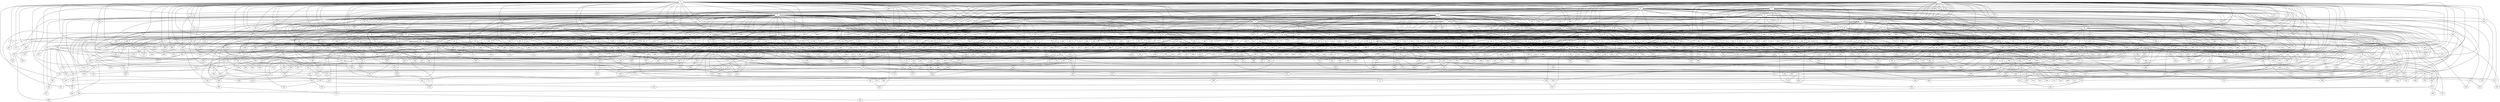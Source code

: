 graph g {0;1;2;3;4;5;6;7;8;9;10;11;12;13;14;15;16;17;18;19;20;21;22;23;24;25;26;27;28;29;30;31;32;33;34;35;36;37;38;39;40;41;42;43;44;45;46;47;48;49;50;51;52;53;54;55;56;57;58;59;60;61;62;63;64;65;66;67;68;69;70;71;72;73;74;75;76;77;78;79;80;81;82;83;84;85;86;87;88;89;90;91;92;93;94;95;96;97;98;99;100;101;102;103;104;105;106;107;108;109;110;111;112;113;114;115;116;117;118;119;120;121;122;123;124;125;126;127;128;129;130;131;132;133;134;135;136;137;138;139;140;141;142;143;144;145;146;147;148;149;150;151;152;153;154;155;156;157;158;159;160;161;162;163;164;165;166;167;168;169;170;171;172;173;174;175;176;177;178;179;180;181;182;183;184;185;186;187;188;189;190;191;192;193;194;195;196;197;198;199;200;201;202;203;204;205;206;207;208;209;210;211;212;213;214;215;216;217;218;219;220;221;222;223;224;225;226;227;228;229;230;231;232;233;234;235;236;237;238;239;240;241;242;243;244;245;246;247;248;249;250;251;252;253;254;255;256;257;258;259;260;261;262;263;264;265;266;267;268;269;270;271;272;273;274;275;276;277;278;279;280;281;282;283;284;285;286;287;288;289;290;291;292;293;294;295;296;297;298;299;300;301;302;303;304;305;306;307;308;309;310;311;312;313;314;315;316;317;318;319;320;321;322;323;324;325;326;327;328;329;330;331;332;333;334;335;336;337;338;339;340;341;342;343;344;345;346;347;348;349;350;351;352;353;354;355;356;357;358;359;360;361;362;363;364;365;366;367;368;369;370;371;372;373;374;375;376;377;378;379;380;381;382;383;384;385;386;387;388;389;390;391;392;393;394;395;396;397;398;399;400;401;402;403;404;405;406;407;408;409;410;411;412;413;414;415;416;417;418;419;420;421;422;423;424;425;426;427;428;429;430;431;432;433;434;435;436;437;438;439;440;441;442;443;444;445;446;447;448;449;450;451;452;453;454;455;456;457;458;459;460;461;462;463;464;465;466;467;468;469;470;471;472;473;474;475;476;477;478;479;480;481;482;483;484;485;486;487;488;489;490;491;492;493;494;495;496;497;498;499;500;501;502;503;504;505;506;507;508;509;510;511;512;513;514;515;516;517;518;519;520;521;522;523;524;525;526;527;528;529;530;531;532;533;534;535;536;537;538;539;540;541;542;543;544;545;546;547;548;549;550;551;552;553;554;555;556;557;558;559;560;561;562;563;564;565;566;567;568;569;570;571;572;573;574;575;576;577;578;579;580;581;582;583;584;585;586;587;588;589;590;591;592;593;594;595;596;597;598;599;600;601;602;603;604;605;606;607;608;609;610;611;612;613;614;615;616;617;618;619;620;621;622;623;624;625;626;627;628;629;630;631;632;633;634;635;636;637;638;639;640;641;642;643;644;645;646;647;648;649;650;651;652;653;654;655;656;657;658;659;660;661;662;663;664;665;666;667;668;669;670;671;672;673;674;675;676;677;678;679;680;681;682;683;684;685;686;687;688;689;690;691;692;693;694;695;696;697;698;699;700;701;702;703;704;705;706;707;708;709;710;711;712;713;714;715;716;717;718;719;720;721;722;723;724;725;726;727;728;729;730;731;732;733;734;735;736;737;738;739;740;741;742;743;744;745;746;747;748;749;750;751;752;753;754;755;756;757;758;759;760;761;762;763;764;765;766;767;768;769;770;771;772;773;774;775;776;777;778;779;780;781;782;783;784;785;786;787;788;789;790;791;792;793;794;795;796;797;798;799;800;801;802;803;804;805;806;807;808;809;810;811;812;813;814;815;816;817;818;819;820;821;822;823;824;825;826;827;828;829;830;831;832;833;834;835;836;837;838;839;840;841;842;843;844;845;846;847;848;849;850;851;852;853;854;855;856;857;858;859;860;861;862;863;864;865;866;867;868;869;870;871;872;873;874;875;876;877;878;879;880;881;882;883;884;885;886;887;888;889;890;891;892;893;894;895;896;897;898;899;900;901;902;903;904;905;906;907;908;909;910;911;912;913;914;915;916;917;918;919;920;921;922;923;924;925;926;927;928;929;930;931;932;933;934;935;936;937;938;939;940;941;942;943;944;945;946;947;948;949;950;951;952;953;954;955;956;957;958;959;960;961;962;963;964;965;966;967;968;969;970;971;972;973;974;975;976;977;978;979;980;981;982;983;984;985;986;987;988;989;990;991;992;993;994;995;996;997;998;999;0 -- 2;0 -- 3;0 -- 4;0 -- 5;0 -- 6;0 -- 8;0 -- 9;0 -- 10;0 -- 11;0 -- 14;0 -- 15;0 -- 19;0 -- 22;0 -- 24;0 -- 28;0 -- 30;0 -- 31;0 -- 34;0 -- 46;0 -- 50;0 -- 55;0 -- 69;0 -- 74;0 -- 77;0 -- 85;0 -- 86;0 -- 91;0 -- 97;0 -- 105;0 -- 110;0 -- 116;0 -- 122;0 -- 125;0 -- 133;0 -- 135;0 -- 138;0 -- 142;0 -- 149;0 -- 186;0 -- 188;0 -- 245;0 -- 263;0 -- 269;0 -- 288;0 -- 297;0 -- 307;0 -- 315;0 -- 346;0 -- 347;0 -- 361;0 -- 399;0 -- 409;0 -- 429;0 -- 446;0 -- 450;0 -- 469;0 -- 487;0 -- 505;0 -- 509;0 -- 538;0 -- 547;0 -- 578;0 -- 634;0 -- 679;0 -- 717;0 -- 718;0 -- 723;0 -- 734;0 -- 738;0 -- 740;0 -- 751;0 -- 763;0 -- 791;0 -- 865;0 -- 868;0 -- 901;0 -- 904;1 -- 2;1 -- 3;1 -- 8;1 -- 11;1 -- 18;1 -- 25;1 -- 26;1 -- 27;1 -- 29;1 -- 38;1 -- 40;1 -- 60;1 -- 67;1 -- 88;1 -- 93;1 -- 94;1 -- 101;1 -- 114;1 -- 125;1 -- 127;1 -- 128;1 -- 133;1 -- 135;1 -- 139;1 -- 151;1 -- 152;1 -- 159;1 -- 163;1 -- 169;1 -- 178;1 -- 193;1 -- 213;1 -- 232;1 -- 247;1 -- 251;1 -- 256;1 -- 258;1 -- 269;1 -- 279;1 -- 319;1 -- 320;1 -- 403;1 -- 405;1 -- 410;1 -- 411;1 -- 441;1 -- 454;1 -- 470;1 -- 516;1 -- 521;1 -- 533;1 -- 578;1 -- 644;1 -- 648;1 -- 718;1 -- 728;1 -- 783;1 -- 837;1 -- 871;1 -- 979;1 -- 985;2 -- 4;2 -- 5;2 -- 7;2 -- 29;2 -- 35;2 -- 43;2 -- 45;2 -- 57;2 -- 74;2 -- 92;2 -- 96;2 -- 129;2 -- 176;2 -- 178;2 -- 192;2 -- 242;2 -- 251;2 -- 297;2 -- 343;2 -- 362;2 -- 422;2 -- 532;2 -- 533;2 -- 590;2 -- 665;2 -- 701;2 -- 802;2 -- 817;2 -- 820;2 -- 828;2 -- 854;2 -- 890;2 -- 968;3 -- 10;3 -- 16;3 -- 19;3 -- 26;3 -- 40;3 -- 56;3 -- 62;3 -- 63;3 -- 66;3 -- 76;3 -- 81;3 -- 83;3 -- 99;3 -- 110;3 -- 132;3 -- 140;3 -- 165;3 -- 171;3 -- 196;3 -- 205;3 -- 276;3 -- 280;3 -- 282;3 -- 285;3 -- 313;3 -- 354;3 -- 397;3 -- 422;3 -- 439;3 -- 513;3 -- 608;3 -- 654;3 -- 690;3 -- 694;3 -- 792;3 -- 831;3 -- 834;3 -- 855;3 -- 875;4 -- 6;4 -- 7;4 -- 18;4 -- 21;4 -- 24;4 -- 34;4 -- 39;4 -- 48;4 -- 57;4 -- 65;4 -- 69;4 -- 70;4 -- 71;4 -- 72;4 -- 82;4 -- 84;4 -- 92;4 -- 104;4 -- 112;4 -- 120;4 -- 123;4 -- 136;4 -- 141;4 -- 152;4 -- 153;4 -- 166;4 -- 177;4 -- 180;4 -- 184;4 -- 208;4 -- 238;4 -- 246;4 -- 273;4 -- 304;4 -- 309;4 -- 321;4 -- 360;4 -- 364;4 -- 367;4 -- 370;4 -- 374;4 -- 416;4 -- 431;4 -- 441;4 -- 486;4 -- 495;4 -- 517;4 -- 544;4 -- 555;4 -- 570;4 -- 575;4 -- 577;4 -- 602;4 -- 615;4 -- 619;4 -- 657;4 -- 663;4 -- 669;4 -- 673;4 -- 674;4 -- 675;4 -- 693;4 -- 708;4 -- 714;4 -- 719;4 -- 762;4 -- 773;4 -- 780;4 -- 781;4 -- 782;4 -- 806;4 -- 820;4 -- 822;4 -- 826;4 -- 840;4 -- 861;4 -- 870;4 -- 879;4 -- 962;4 -- 964;4 -- 986;5 -- 14;5 -- 30;5 -- 90;5 -- 185;5 -- 642;5 -- 853;6 -- 12;6 -- 83;6 -- 106;6 -- 115;6 -- 124;6 -- 164;6 -- 454;6 -- 471;6 -- 698;6 -- 763;7 -- 15;7 -- 43;7 -- 76;7 -- 98;7 -- 191;7 -- 248;7 -- 283;7 -- 291;7 -- 806;7 -- 888;7 -- 893;7 -- 896;8 -- 9;8 -- 12;8 -- 20;8 -- 23;8 -- 33;8 -- 44;8 -- 51;8 -- 67;8 -- 94;8 -- 95;8 -- 107;8 -- 109;8 -- 111;8 -- 137;8 -- 151;8 -- 174;8 -- 188;8 -- 197;8 -- 220;8 -- 283;8 -- 298;8 -- 311;8 -- 331;8 -- 382;8 -- 383;8 -- 390;8 -- 419;8 -- 452;8 -- 482;8 -- 503;8 -- 511;8 -- 606;8 -- 855;8 -- 873;8 -- 893;8 -- 923;8 -- 954;8 -- 957;9 -- 20;9 -- 54;9 -- 55;9 -- 61;9 -- 63;9 -- 77;9 -- 89;9 -- 98;9 -- 131;9 -- 154;9 -- 230;9 -- 250;9 -- 267;9 -- 390;9 -- 403;9 -- 423;9 -- 431;9 -- 490;9 -- 494;9 -- 503;9 -- 543;9 -- 584;9 -- 616;9 -- 649;9 -- 762;9 -- 862;10 -- 13;10 -- 16;10 -- 17;10 -- 138;10 -- 140;10 -- 256;10 -- 301;10 -- 312;10 -- 349;10 -- 469;10 -- 502;10 -- 559;10 -- 561;10 -- 571;10 -- 582;10 -- 695;10 -- 703;10 -- 796;10 -- 944;11 -- 13;11 -- 28;11 -- 87;11 -- 88;11 -- 167;11 -- 200;11 -- 504;11 -- 569;11 -- 633;11 -- 782;11 -- 914;11 -- 937;12 -- 190;12 -- 299;12 -- 493;12 -- 590;12 -- 652;12 -- 866;12 -- 996;13 -- 17;13 -- 163;13 -- 417;13 -- 622;13 -- 646;13 -- 758;13 -- 766;13 -- 781;14 -- 22;14 -- 44;14 -- 53;14 -- 162;14 -- 190;14 -- 196;14 -- 335;14 -- 337;14 -- 371;14 -- 400;14 -- 475;14 -- 725;14 -- 874;15 -- 31;15 -- 49;15 -- 64;15 -- 103;15 -- 142;15 -- 250;15 -- 263;15 -- 298;15 -- 334;15 -- 342;15 -- 376;15 -- 386;15 -- 412;15 -- 507;15 -- 619;15 -- 667;15 -- 759;15 -- 768;15 -- 909;15 -- 948;16 -- 331;16 -- 975;17 -- 23;17 -- 32;17 -- 36;17 -- 46;17 -- 48;17 -- 86;17 -- 90;17 -- 149;17 -- 167;17 -- 240;17 -- 406;17 -- 433;17 -- 472;17 -- 568;17 -- 610;17 -- 761;17 -- 856;17 -- 899;17 -- 928;17 -- 934;17 -- 964;18 -- 25;18 -- 35;18 -- 37;18 -- 38;18 -- 41;18 -- 104;18 -- 160;18 -- 174;18 -- 182;18 -- 189;18 -- 234;18 -- 273;18 -- 401;18 -- 420;18 -- 459;18 -- 495;18 -- 522;18 -- 635;18 -- 647;18 -- 666;18 -- 727;18 -- 800;18 -- 915;19 -- 148;20 -- 21;20 -- 32;20 -- 82;20 -- 144;20 -- 199;20 -- 237;20 -- 284;20 -- 308;20 -- 423;20 -- 428;20 -- 440;20 -- 595;20 -- 607;20 -- 694;20 -- 716;20 -- 907;21 -- 62;21 -- 72;21 -- 120;21 -- 136;21 -- 146;21 -- 217;21 -- 236;21 -- 257;21 -- 391;21 -- 521;21 -- 621;21 -- 688;22 -- 33;22 -- 36;22 -- 50;22 -- 58;22 -- 102;22 -- 161;22 -- 175;22 -- 221;22 -- 253;22 -- 851;22 -- 926;23 -- 27;23 -- 93;23 -- 156;23 -- 168;23 -- 226;23 -- 239;23 -- 262;23 -- 307;23 -- 372;23 -- 609;23 -- 771;23 -- 808;23 -- 832;23 -- 913;24 -- 56;24 -- 323;24 -- 544;24 -- 581;24 -- 783;24 -- 870;25 -- 37;25 -- 75;25 -- 168;25 -- 219;25 -- 243;25 -- 274;25 -- 315;25 -- 402;25 -- 737;25 -- 955;25 -- 963;26 -- 54;26 -- 60;26 -- 78;26 -- 95;26 -- 203;26 -- 275;26 -- 318;26 -- 342;26 -- 347;26 -- 449;26 -- 468;26 -- 514;26 -- 553;26 -- 564;26 -- 580;26 -- 631;26 -- 683;26 -- 744;26 -- 953;26 -- 973;27 -- 491;27 -- 502;27 -- 770;27 -- 771;27 -- 944;28 -- 47;28 -- 65;28 -- 812;29 -- 39;29 -- 96;29 -- 101;29 -- 103;29 -- 150;29 -- 159;29 -- 359;29 -- 518;29 -- 519;29 -- 537;29 -- 769;29 -- 821;30 -- 52;30 -- 68;30 -- 185;30 -- 290;30 -- 322;30 -- 506;30 -- 927;31 -- 64;31 -- 105;31 -- 210;31 -- 213;31 -- 232;31 -- 345;31 -- 675;31 -- 692;31 -- 816;31 -- 967;32 -- 108;32 -- 143;32 -- 166;32 -- 216;32 -- 247;32 -- 254;32 -- 264;32 -- 274;32 -- 310;32 -- 368;32 -- 409;32 -- 434;32 -- 573;32 -- 583;32 -- 587;32 -- 615;32 -- 629;32 -- 631;32 -- 823;32 -- 834;32 -- 852;33 -- 51;34 -- 42;34 -- 71;34 -- 107;34 -- 155;34 -- 158;34 -- 187;34 -- 199;34 -- 204;34 -- 215;34 -- 314;34 -- 327;34 -- 404;34 -- 427;34 -- 591;34 -- 632;34 -- 635;34 -- 661;34 -- 678;34 -- 845;34 -- 925;34 -- 927;35 -- 45;35 -- 89;35 -- 126;35 -- 128;35 -- 195;35 -- 200;35 -- 259;35 -- 261;35 -- 667;35 -- 755;35 -- 843;35 -- 995;36 -- 175;36 -- 240;36 -- 398;36 -- 432;36 -- 434;36 -- 511;36 -- 536;36 -- 550;36 -- 848;36 -- 926;37 -- 41;37 -- 70;37 -- 112;37 -- 119;37 -- 137;37 -- 162;37 -- 170;37 -- 209;37 -- 211;37 -- 371;37 -- 426;37 -- 449;37 -- 491;37 -- 518;37 -- 576;37 -- 618;37 -- 666;37 -- 730;37 -- 786;37 -- 836;38 -- 97;38 -- 134;38 -- 632;38 -- 823;39 -- 158;39 -- 309;40 -- 126;40 -- 380;40 -- 410;40 -- 875;40 -- 903;41 -- 42;41 -- 59;41 -- 73;41 -- 80;41 -- 222;41 -- 352;41 -- 379;41 -- 387;41 -- 426;41 -- 436;41 -- 603;41 -- 656;41 -- 977;42 -- 47;42 -- 99;42 -- 365;42 -- 458;43 -- 61;43 -- 845;43 -- 930;44 -- 59;44 -- 73;44 -- 78;44 -- 108;44 -- 119;44 -- 177;44 -- 233;44 -- 684;44 -- 789;44 -- 799;44 -- 988;44 -- 998;45 -- 308;45 -- 938;46 -- 52;47 -- 49;47 -- 58;47 -- 81;47 -- 164;47 -- 348;47 -- 476;47 -- 505;47 -- 754;47 -- 838;47 -- 943;48 -- 53;48 -- 122;48 -- 127;48 -- 172;48 -- 206;48 -- 296;48 -- 316;48 -- 332;48 -- 357;48 -- 372;48 -- 589;48 -- 596;48 -- 599;48 -- 604;48 -- 659;48 -- 701;48 -- 761;48 -- 847;48 -- 867;48 -- 880;48 -- 921;48 -- 971;49 -- 559;50 -- 221;51 -- 990;52 -- 556;54 -- 154;54 -- 572;54 -- 954;55 -- 80;55 -- 121;55 -- 467;55 -- 746;55 -- 950;56 -- 66;56 -- 184;56 -- 387;57 -- 84;57 -- 303;57 -- 378;57 -- 405;57 -- 567;57 -- 709;57 -- 719;57 -- 794;58 -- 169;58 -- 192;58 -- 723;59 -- 118;59 -- 259;59 -- 302;60 -- 79;60 -- 157;60 -- 191;60 -- 277;60 -- 561;60 -- 819;61 -- 203;61 -- 228;61 -- 229;61 -- 231;61 -- 281;61 -- 318;61 -- 539;63 -- 68;63 -- 100;63 -- 146;63 -- 198;63 -- 218;63 -- 219;63 -- 287;63 -- 338;63 -- 499;63 -- 797;63 -- 818;63 -- 917;63 -- 942;64 -- 79;64 -- 170;64 -- 183;64 -- 244;64 -- 289;64 -- 407;64 -- 504;64 -- 622;64 -- 627;64 -- 768;65 -- 438;65 -- 641;66 -- 106;66 -- 223;66 -- 427;66 -- 444;66 -- 654;66 -- 905;67 -- 111;67 -- 377;67 -- 378;67 -- 689;68 -- 100;68 -- 132;68 -- 217;68 -- 272;68 -- 296;68 -- 338;68 -- 350;68 -- 466;68 -- 798;69 -- 85;69 -- 91;69 -- 754;70 -- 75;70 -- 201;70 -- 205;70 -- 208;70 -- 209;70 -- 354;70 -- 477;70 -- 523;70 -- 583;70 -- 633;70 -- 650;70 -- 696;70 -- 769;70 -- 881;70 -- 885;70 -- 906;71 -- 155;71 -- 246;71 -- 460;71 -- 732;72 -- 457;73 -- 87;73 -- 181;73 -- 183;73 -- 226;73 -- 270;73 -- 357;73 -- 700;73 -- 720;74 -- 361;74 -- 448;74 -- 468;74 -- 530;74 -- 733;74 -- 779;74 -- 930;76 -- 337;76 -- 353;76 -- 447;76 -- 492;76 -- 516;76 -- 525;76 -- 534;76 -- 829;76 -- 847;76 -- 857;76 -- 951;76 -- 970;76 -- 984;77 -- 130;77 -- 165;77 -- 291;77 -- 777;77 -- 890;78 -- 118;78 -- 210;78 -- 295;78 -- 312;78 -- 352;78 -- 501;78 -- 552;78 -- 566;78 -- 655;78 -- 686;79 -- 179;79 -- 194;79 -- 289;79 -- 294;79 -- 344;79 -- 388;79 -- 407;79 -- 421;79 -- 545;79 -- 566;79 -- 764;79 -- 785;79 -- 846;79 -- 935;80 -- 121;80 -- 139;80 -- 147;80 -- 193;80 -- 260;80 -- 528;80 -- 586;80 -- 614;80 -- 624;80 -- 643;80 -- 652;80 -- 712;80 -- 765;80 -- 897;80 -- 922;80 -- 974;82 -- 234;82 -- 369;82 -- 907;83 -- 116;83 -- 513;83 -- 797;83 -- 887;84 -- 393;84 -- 539;85 -- 595;85 -- 848;86 -- 113;86 -- 940;87 -- 267;87 -- 562;88 -- 535;89 -- 202;89 -- 214;89 -- 490;89 -- 986;92 -- 102;92 -- 322;93 -- 114;93 -- 117;93 -- 144;93 -- 189;93 -- 195;93 -- 216;93 -- 244;93 -- 249;93 -- 326;93 -- 341;93 -- 351;93 -- 358;93 -- 465;93 -- 474;93 -- 661;93 -- 691;93 -- 738;93 -- 739;93 -- 947;93 -- 959;94 -- 109;94 -- 224;94 -- 285;94 -- 292;94 -- 394;94 -- 644;94 -- 648;94 -- 925;95 -- 202;95 -- 367;95 -- 415;96 -- 242;96 -- 252;97 -- 115;97 -- 134;97 -- 305;97 -- 340;97 -- 348;97 -- 362;97 -- 451;97 -- 567;97 -- 829;97 -- 900;98 -- 176;98 -- 187;98 -- 418;98 -- 463;99 -- 401;99 -- 514;99 -- 790;100 -- 201;100 -- 253;100 -- 260;100 -- 271;100 -- 325;100 -- 554;100 -- 683;100 -- 808;100 -- 992;101 -- 113;101 -- 173;101 -- 181;101 -- 519;103 -- 131;103 -- 280;103 -- 864;103 -- 924;103 -- 981;104 -- 343;104 -- 577;104 -- 692;105 -- 143;105 -- 148;105 -- 220;105 -- 366;106 -- 124;106 -- 223;106 -- 271;106 -- 534;107 -- 380;107 -- 398;107 -- 525;107 -- 687;107 -- 772;107 -- 931;109 -- 224;109 -- 292;109 -- 363;109 -- 481;109 -- 750;109 -- 776;110 -- 258;110 -- 306;110 -- 396;110 -- 478;111 -- 197;112 -- 129;112 -- 268;112 -- 484;112 -- 658;113 -- 173;114 -- 351;114 -- 837;114 -- 994;115 -- 117;115 -- 249;115 -- 305;115 -- 363;115 -- 493;115 -- 496;115 -- 588;115 -- 645;115 -- 677;115 -- 680;115 -- 757;116 -- 123;116 -- 130;116 -- 225;116 -- 290;116 -- 368;116 -- 500;116 -- 815;117 -- 235;117 -- 238;117 -- 662;118 -- 186;118 -- 225;120 -- 393;120 -- 650;120 -- 663;120 -- 743;122 -- 156;122 -- 172;122 -- 487;122 -- 702;122 -- 717;123 -- 145;123 -- 157;123 -- 160;123 -- 278;123 -- 321;123 -- 346;123 -- 574;123 -- 638;123 -- 736;123 -- 914;123 -- 993;124 -- 721;125 -- 153;125 -- 310;125 -- 657;125 -- 882;126 -- 212;126 -- 261;126 -- 442;126 -- 445;126 -- 512;126 -- 676;126 -- 751;126 -- 936;128 -- 302;128 -- 880;129 -- 236;129 -- 268;129 -- 555;129 -- 949;130 -- 294;130 -- 332;131 -- 593;133 -- 141;133 -- 214;133 -- 747;133 -- 807;134 -- 433;134 -- 725;134 -- 981;135 -- 145;135 -- 319;135 -- 344;135 -- 527;135 -- 532;136 -- 227;136 -- 474;137 -- 150;137 -- 233;137 -- 585;137 -- 950;139 -- 147;139 -- 336;139 -- 681;139 -- 825;140 -- 383;140 -- 479;140 -- 818;141 -- 215;141 -- 428;142 -- 301;142 -- 446;143 -- 476;144 -- 284;144 -- 329;144 -- 333;144 -- 524;144 -- 540;144 -- 597;144 -- 775;145 -- 255;145 -- 913;145 -- 941;146 -- 218;146 -- 287;146 -- 389;147 -- 239;147 -- 731;147 -- 825;148 -- 365;148 -- 381;148 -- 564;148 -- 961;149 -- 180;149 -- 194;149 -- 573;150 -- 389;153 -- 161;153 -- 228;153 -- 266;153 -- 370;153 -- 822;156 -- 212;156 -- 320;156 -- 356;156 -- 374;156 -- 508;156 -- 609;156 -- 878;156 -- 885;159 -- 207;159 -- 388;161 -- 669;161 -- 830;162 -- 392;162 -- 444;162 -- 896;163 -- 461;163 -- 565;163 -- 985;164 -- 457;164 -- 838;165 -- 496;165 -- 805;166 -- 204;166 -- 254;166 -- 872;168 -- 286;168 -- 625;168 -- 742;168 -- 846;169 -- 171;169 -- 182;169 -- 227;169 -- 243;169 -- 402;169 -- 598;169 -- 715;169 -- 728;169 -- 989;170 -- 277;170 -- 456;170 -- 538;170 -- 678;171 -- 207;171 -- 546;172 -- 317;172 -- 438;172 -- 481;172 -- 598;172 -- 774;172 -- 891;172 -- 998;173 -- 222;173 -- 324;173 -- 898;174 -- 282;174 -- 375;175 -- 628;175 -- 736;176 -- 418;176 -- 506;177 -- 524;178 -- 179;178 -- 237;178 -- 241;178 -- 314;178 -- 425;178 -- 485;178 -- 551;180 -- 248;180 -- 304;180 -- 515;180 -- 606;181 -- 966;182 -- 339;182 -- 420;182 -- 464;182 -- 668;183 -- 262;183 -- 376;183 -- 529;183 -- 612;183 -- 720;184 -- 235;184 -- 411;184 -- 729;185 -- 853;187 -- 584;187 -- 639;188 -- 594;189 -- 456;189 -- 747;190 -- 299;190 -- 523;190 -- 835;191 -- 330;191 -- 458;191 -- 471;191 -- 530;191 -- 624;191 -- 970;192 -- 198;192 -- 414;192 -- 464;192 -- 475;193 -- 306;193 -- 470;193 -- 670;193 -- 707;193 -- 713;193 -- 760;193 -- 884;193 -- 916;195 -- 265;195 -- 281;195 -- 369;195 -- 603;195 -- 660;195 -- 722;195 -- 916;195 -- 990;196 -- 303;196 -- 400;196 -- 522;196 -- 549;196 -- 605;196 -- 945;197 -- 507;198 -- 313;198 -- 414;198 -- 419;198 -- 582;198 -- 753;198 -- 804;198 -- 892;199 -- 293;199 -- 404;200 -- 286;200 -- 435;200 -- 531;200 -- 952;201 -- 316;201 -- 325;201 -- 554;201 -- 778;203 -- 206;203 -- 231;203 -- 265;204 -- 211;204 -- 877;205 -- 245;205 -- 252;205 -- 356;205 -- 966;206 -- 266;206 -- 463;206 -- 558;208 -- 696;209 -- 477;210 -- 255;210 -- 384;210 -- 385;210 -- 592;210 -- 613;210 -- 749;210 -- 900;212 -- 878;213 -- 993;214 -- 395;214 -- 591;214 -- 699;216 -- 358;216 -- 373;216 -- 520;216 -- 974;217 -- 726;217 -- 809;218 -- 270;218 -- 275;218 -- 437;218 -- 542;218 -- 548;218 -- 894;218 -- 962;218 -- 983;219 -- 230;219 -- 324;221 -- 455;222 -- 684;223 -- 293;223 -- 462;224 -- 394;224 -- 904;224 -- 905;224 -- 908;224 -- 997;225 -- 276;228 -- 229;230 -- 364;231 -- 443;231 -- 579;231 -- 671;231 -- 810;231 -- 959;232 -- 379;232 -- 587;232 -- 617;232 -- 679;232 -- 706;232 -- 756;233 -- 585;234 -- 460;234 -- 821;234 -- 892;235 -- 499;235 -- 729;236 -- 859;238 -- 462;238 -- 991;239 -- 241;239 -- 618;239 -- 676;239 -- 809;239 -- 850;239 -- 902;239 -- 952;239 -- 972;240 -- 626;241 -- 792;241 -- 795;242 -- 494;242 -- 634;242 -- 753;242 -- 839;243 -- 330;243 -- 366;243 -- 710;243 -- 819;244 -- 556;244 -- 774;246 -- 339;246 -- 994;247 -- 672;248 -- 540;248 -- 551;249 -- 465;249 -- 580;249 -- 698;252 -- 257;252 -- 355;252 -- 488;252 -- 558;254 -- 264;254 -- 417;254 -- 472;254 -- 623;256 -- 571;257 -- 550;257 -- 876;258 -- 960;259 -- 995;260 -- 731;261 -- 345;261 -- 445;262 -- 949;263 -- 272;263 -- 288;263 -- 664;263 -- 866;264 -- 279;264 -- 327;264 -- 508;264 -- 919;265 -- 810;269 -- 956;270 -- 317;270 -- 336;271 -- 406;272 -- 569;272 -- 798;273 -- 611;274 -- 300;274 -- 392;274 -- 527;274 -- 682;274 -- 734;275 -- 328;275 -- 329;275 -- 437;276 -- 278;276 -- 397;276 -- 451;276 -- 526;276 -- 589;276 -- 772;276 -- 778;276 -- 824;276 -- 869;278 -- 335;278 -- 520;278 -- 588;278 -- 901;278 -- 961;279 -- 295;279 -- 512;279 -- 688;279 -- 932;280 -- 381;280 -- 384;280 -- 621;280 -- 700;281 -- 722;282 -- 334;282 -- 375;282 -- 786;285 -- 740;285 -- 978;286 -- 435;286 -- 548;288 -- 359;288 -- 466;288 -- 574;288 -- 592;288 -- 849;289 -- 447;290 -- 328;290 -- 626;293 -- 300;293 -- 413;293 -- 461;293 -- 803;294 -- 651;295 -- 673;295 -- 790;296 -- 443;296 -- 840;296 -- 921;297 -- 341;298 -- 311;298 -- 620;301 -- 773;303 -- 745;303 -- 877;304 -- 360;304 -- 373;304 -- 391;304 -- 498;304 -- 510;304 -- 920;306 -- 326;308 -- 349;308 -- 889;309 -- 758;311 -- 482;311 -- 498;311 -- 601;311 -- 811;311 -- 842;311 -- 924;313 -- 653;315 -- 432;316 -- 377;316 -- 659;318 -- 553;318 -- 557;318 -- 599;319 -- 716;320 -- 601;321 -- 323;321 -- 340;321 -- 841;321 -- 911;321 -- 958;326 -- 355;326 -- 488;326 -- 593;326 -- 815;327 -- 416;327 -- 452;329 -- 333;329 -- 350;331 -- 382;331 -- 715;331 -- 732;331 -- 765;332 -- 795;332 -- 859;332 -- 968;333 -- 547;333 -- 597;335 -- 439;335 -- 630;336 -- 396;336 -- 613;336 -- 641;336 -- 681;338 -- 353;338 -- 408;338 -- 473;341 -- 413;342 -- 395;342 -- 586;342 -- 868;342 -- 973;343 -- 515;344 -- 421;344 -- 450;344 -- 764;344 -- 785;344 -- 939;346 -- 440;346 -- 628;346 -- 637;346 -- 642;347 -- 399;347 -- 425;347 -- 851;349 -- 651;352 -- 436;352 -- 552;352 -- 639;352 -- 713;352 -- 917;353 -- 492;353 -- 545;353 -- 660;354 -- 630;354 -- 724;354 -- 812;355 -- 408;356 -- 665;356 -- 839;356 -- 860;357 -- 867;358 -- 687;359 -- 637;360 -- 455;360 -- 833;360 -- 886;361 -- 448;361 -- 735;361 -- 858;361 -- 861;362 -- 984;363 -- 677;365 -- 480;365 -- 874;367 -- 709;367 -- 714;367 -- 776;370 -- 430;370 -- 486;370 -- 629;370 -- 983;371 -- 636;372 -- 429;373 -- 489;373 -- 623;373 -- 842;373 -- 967;373 -- 976;376 -- 412;376 -- 489;376 -- 497;376 -- 501;376 -- 509;376 -- 529;376 -- 560;376 -- 849;378 -- 682;378 -- 689;379 -- 756;381 -- 386;381 -- 424;381 -- 453;382 -- 484;382 -- 704;383 -- 479;383 -- 557;383 -- 627;383 -- 697;383 -- 948;384 -- 385;384 -- 543;385 -- 459;385 -- 485;385 -- 600;387 -- 483;387 -- 656;390 -- 424;390 -- 442;390 -- 541;390 -- 649;390 -- 655;390 -- 801;390 -- 817;391 -- 668;391 -- 752;392 -- 565;392 -- 620;393 -- 415;397 -- 724;397 -- 942;398 -- 576;399 -- 685;400 -- 704;400 -- 793;401 -- 647;401 -- 883;403 -- 560;405 -- 712;408 -- 473;409 -- 685;409 -- 760;409 -- 766;409 -- 789;409 -- 906;411 -- 793;414 -- 844;415 -- 871;417 -- 813;417 -- 915;418 -- 903;419 -- 535;419 -- 836;421 -- 721;424 -- 453;424 -- 708;424 -- 814;424 -- 827;424 -- 908;425 -- 430;427 -- 600;427 -- 664;427 -- 918;428 -- 705;429 -- 541;429 -- 640;434 -- 858;436 -- 699;437 -- 542;437 -- 570;437 -- 788;438 -- 568;438 -- 638;441 -- 517;444 -- 531;446 -- 480;446 -- 827;447 -- 883;448 -- 735;448 -- 779;451 -- 526;452 -- 611;453 -- 483;453 -- 814;454 -- 537;456 -- 854;459 -- 467;460 -- 946;463 -- 478;463 -- 662;463 -- 741;463 -- 894;465 -- 693;465 -- 730;465 -- 811;465 -- 980;465 -- 992;467 -- 528;468 -- 742;469 -- 796;472 -- 562;473 -- 707;473 -- 850;473 -- 862;473 -- 933;474 -- 969;475 -- 563;475 -- 711;476 -- 500;476 -- 510;476 -- 982;478 -- 802;483 -- 807;483 -- 940;484 -- 536;487 -- 702;487 -- 833;489 -- 497;490 -- 546;491 -- 572;496 -- 645;499 -- 607;499 -- 625;501 -- 872;501 -- 969;502 -- 703;502 -- 739;505 -- 671;506 -- 726;506 -- 873;508 -- 767;508 -- 919;510 -- 920;515 -- 608;516 -- 857;517 -- 549;518 -- 575;520 -- 610;523 -- 835;524 -- 775;524 -- 958;526 -- 581;526 -- 876;528 -- 614;529 -- 612;530 -- 640;530 -- 733;533 -- 831;538 -- 938;539 -- 579;539 -- 777;541 -- 711;543 -- 670;543 -- 780;544 -- 691;545 -- 929;548 -- 856;549 -- 605;550 -- 617;553 -- 744;557 -- 697;558 -- 563;558 -- 932;560 -- 891;561 -- 686;561 -- 695;561 -- 898;565 -- 596;565 -- 899;567 -- 801;568 -- 594;568 -- 690;568 -- 767;568 -- 863;569 -- 843;570 -- 602;570 -- 972;571 -- 653;571 -- 864;571 -- 929;575 -- 646;578 -- 755;578 -- 979;579 -- 636;579 -- 889;579 -- 912;587 -- 965;588 -- 680;590 -- 895;591 -- 991;594 -- 759;594 -- 863;594 -- 928;595 -- 788;597 -- 869;599 -- 604;602 -- 748;602 -- 953;604 -- 750;604 -- 957;605 -- 616;605 -- 658;607 -- 787;607 -- 803;608 -- 987;612 -- 799;613 -- 749;618 -- 902;619 -- 748;619 -- 884;624 -- 643;627 -- 672;628 -- 710;628 -- 805;628 -- 999;631 -- 784;631 -- 895;634 -- 674;640 -- 922;645 -- 737;647 -- 727;649 -- 963;650 -- 743;657 -- 943;657 -- 980;661 -- 705;668 -- 752;669 -- 794;670 -- 939;673 -- 745;677 -- 989;678 -- 931;680 -- 757;681 -- 910;694 -- 791;699 -- 824;699 -- 830;699 -- 882;700 -- 706;700 -- 816;712 -- 897;714 -- 951;716 -- 770;718 -- 746;723 -- 945;727 -- 741;727 -- 787;727 -- 813;728 -- 784;736 -- 852;737 -- 888;740 -- 912;748 -- 800;751 -- 865;752 -- 982;754 -- 936;754 -- 955;757 -- 933;760 -- 996;764 -- 804;767 -- 976;775 -- 960;776 -- 947;780 -- 918;784 -- 841;795 -- 844;795 -- 965;797 -- 887;798 -- 826;808 -- 832;811 -- 828;820 -- 935;820 -- 946;825 -- 910;826 -- 937;827 -- 909;828 -- 988;829 -- 879;839 -- 860;841 -- 911;845 -- 881;862 -- 886;867 -- 971;881 -- 977;881 -- 978;905 -- 997;912 -- 923;912 -- 987;913 -- 941;927 -- 956;928 -- 934;929 -- 975;967 -- 999;}